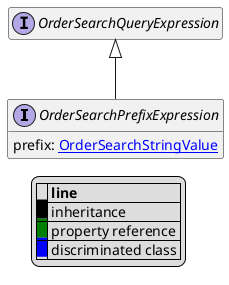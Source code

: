 @startuml

hide empty fields
hide empty methods
legend
|= |= line |
|<back:black>   </back>| inheritance |
|<back:green>   </back>| property reference |
|<back:blue>   </back>| discriminated class |
endlegend
interface OrderSearchPrefixExpression [[OrderSearchPrefixExpression.svg]] extends OrderSearchQueryExpression {
    prefix: [[OrderSearchStringValue.svg OrderSearchStringValue]]
}
interface OrderSearchQueryExpression [[OrderSearchQueryExpression.svg]]  {
}





@enduml
